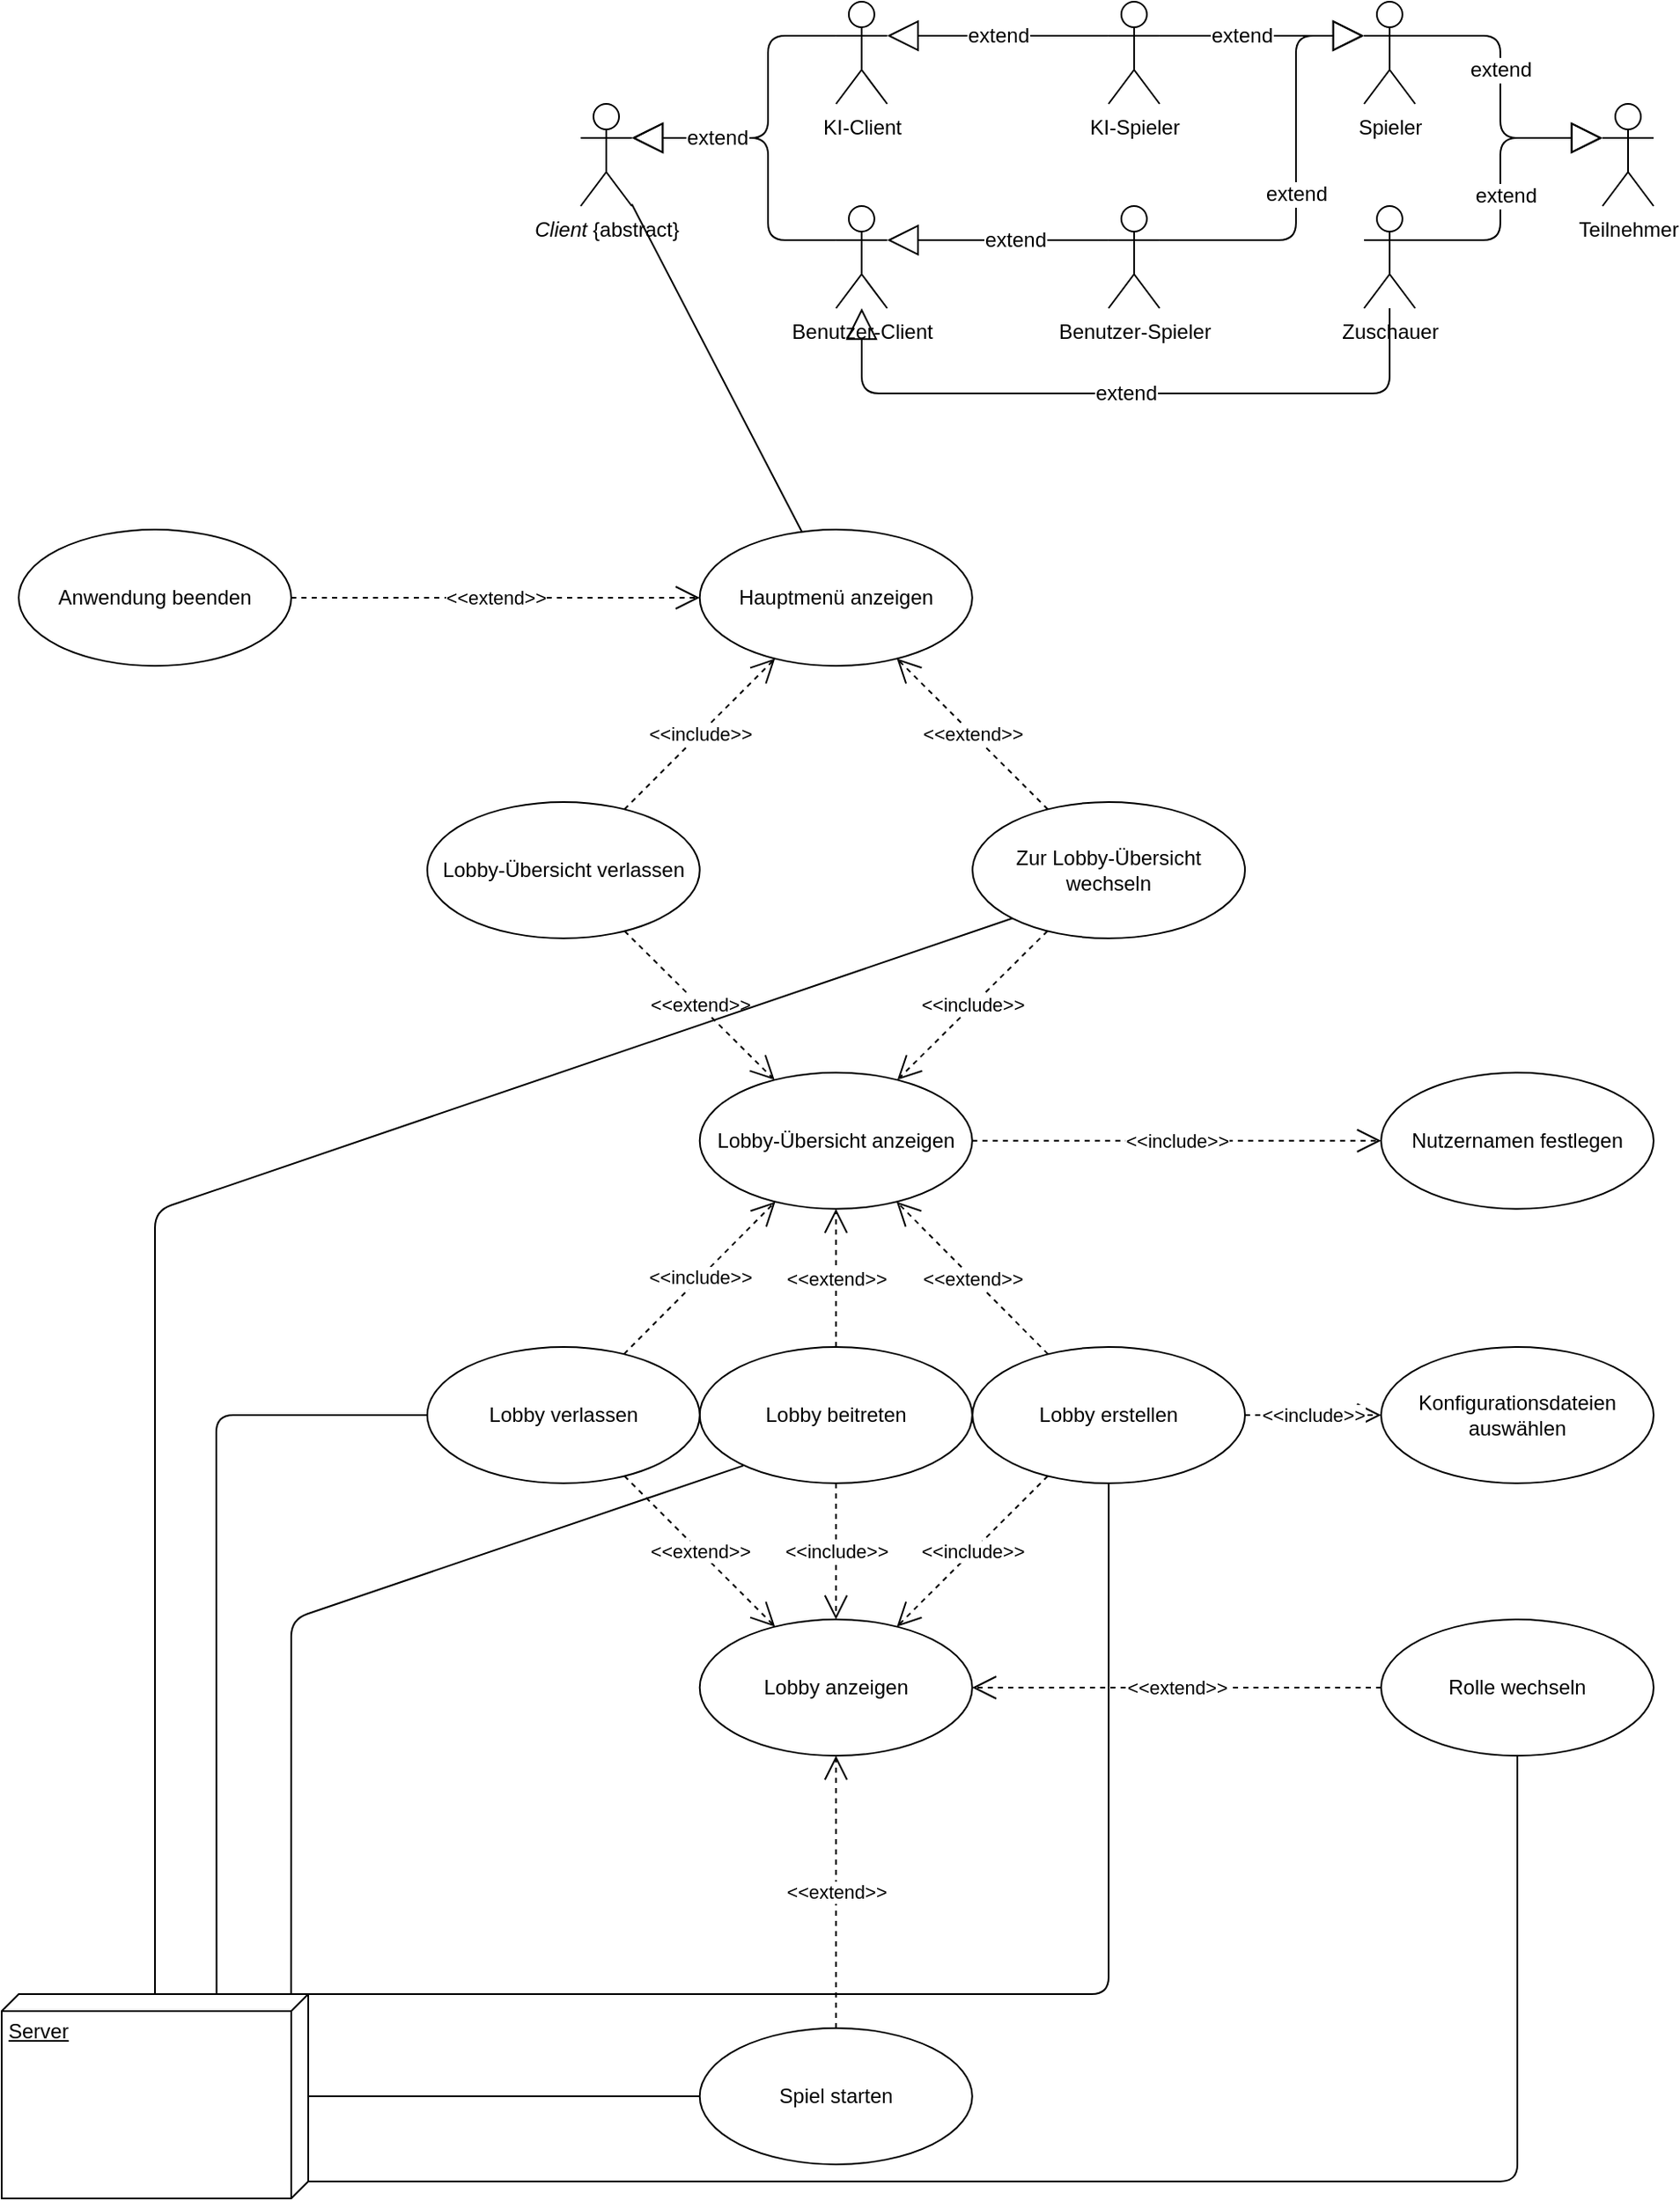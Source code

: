<mxfile version="12.4.3" type="device" pages="1"><diagram id="fNcNz7ScYsNSBGG_HcG-" name="Page-1"><mxGraphModel dx="4070" dy="2583" grid="1" gridSize="10" guides="1" tooltips="1" connect="1" arrows="1" fold="1" page="1" pageScale="1" pageWidth="850" pageHeight="1100" math="0" shadow="0"><root><mxCell id="0"/><mxCell id="1" parent="0"/><mxCell id="KA-g2YrS0aApRsHf4mb1-10" value="" style="endArrow=block;endSize=16;endFill=0;html=1;edgeStyle=orthogonalEdgeStyle;" parent="1" source="KA-g2YrS0aApRsHf4mb1-8" target="KA-g2YrS0aApRsHf4mb1-3" edge="1"><mxGeometry width="160" relative="1" as="geometry"><mxPoint x="-500.06" y="-560" as="sourcePoint"/><mxPoint x="-715.06" y="-500" as="targetPoint"/><Array as="points"><mxPoint x="-500.0" y="-490"/><mxPoint x="-500.0" y="-490"/></Array></mxGeometry></mxCell><mxCell id="D1P619oEEQoJISSSELSz-12" value="extend" style="text;html=1;align=center;verticalAlign=middle;resizable=0;points=[];;labelBackgroundColor=#ffffff;" parent="KA-g2YrS0aApRsHf4mb1-10" vertex="1" connectable="0"><mxGeometry x="-0.155" y="3" relative="1" as="geometry"><mxPoint x="0.06" y="-3" as="offset"/></mxGeometry></mxCell><mxCell id="KA-g2YrS0aApRsHf4mb1-5" value="" style="endArrow=block;endSize=16;endFill=0;html=1;edgeStyle=orthogonalEdgeStyle;" parent="1" source="KA-g2YrS0aApRsHf4mb1-3" target="KA-g2YrS0aApRsHf4mb1-1" edge="1"><mxGeometry width="160" relative="1" as="geometry"><mxPoint x="-565.06" y="-460" as="sourcePoint"/><mxPoint x="-780.06" y="-400" as="targetPoint"/><Array as="points"><mxPoint x="-680" y="-490"/><mxPoint x="-680" y="-550"/></Array></mxGeometry></mxCell><mxCell id="SJYXj0TcuxG5FB5g0QER-52" value="Server" style="verticalAlign=top;align=left;spacingTop=8;spacingLeft=2;spacingRight=12;shape=cube;size=10;direction=south;fontStyle=4;html=1;" parent="1" vertex="1"><mxGeometry x="-1130" y="540" width="180" height="120" as="geometry"/></mxCell><mxCell id="wR9OLJGR2vvWVQkZzI70-1" value="Lobby erstellen" style="ellipse;whiteSpace=wrap;html=1;" parent="1" vertex="1"><mxGeometry x="-559.94" y="160" width="160" height="80" as="geometry"/></mxCell><mxCell id="wR9OLJGR2vvWVQkZzI70-2" value="Hauptmenü anzeigen" style="ellipse;whiteSpace=wrap;html=1;" parent="1" vertex="1"><mxGeometry x="-720.12" y="-320" width="160" height="80" as="geometry"/></mxCell><mxCell id="wR9OLJGR2vvWVQkZzI70-4" value="Lobby-Übersicht anzeigen" style="ellipse;whiteSpace=wrap;html=1;" parent="1" vertex="1"><mxGeometry x="-720.12" y="-1.12" width="160" height="80" as="geometry"/></mxCell><mxCell id="wR9OLJGR2vvWVQkZzI70-5" value="Lobby anzeigen" style="ellipse;whiteSpace=wrap;html=1;" parent="1" vertex="1"><mxGeometry x="-720.12" y="320" width="160" height="80" as="geometry"/></mxCell><mxCell id="wR9OLJGR2vvWVQkZzI70-6" value="Lobby beitreten" style="ellipse;whiteSpace=wrap;html=1;" parent="1" vertex="1"><mxGeometry x="-720.12" y="160" width="160" height="80" as="geometry"/></mxCell><mxCell id="wR9OLJGR2vvWVQkZzI70-7" value="&amp;lt;&amp;lt;include&amp;gt;&amp;gt;" style="endArrow=open;endSize=12;dashed=1;html=1;" parent="1" source="wR9OLJGR2vvWVQkZzI70-1" target="wR9OLJGR2vvWVQkZzI70-5" edge="1"><mxGeometry width="160" relative="1" as="geometry"><mxPoint x="-670" y="620" as="sourcePoint"/><mxPoint x="-510" y="620" as="targetPoint"/></mxGeometry></mxCell><mxCell id="wR9OLJGR2vvWVQkZzI70-8" value="&amp;lt;&amp;lt;include&amp;gt;&amp;gt;" style="endArrow=open;endSize=12;dashed=1;html=1;" parent="1" source="wR9OLJGR2vvWVQkZzI70-6" target="wR9OLJGR2vvWVQkZzI70-5" edge="1"><mxGeometry width="160" relative="1" as="geometry"><mxPoint x="-678.684" y="533.116" as="sourcePoint"/><mxPoint x="-601.335" y="511.867" as="targetPoint"/></mxGeometry></mxCell><mxCell id="wR9OLJGR2vvWVQkZzI70-9" value="Lobby verlassen" style="ellipse;whiteSpace=wrap;html=1;" parent="1" vertex="1"><mxGeometry x="-880.12" y="160" width="160" height="80" as="geometry"/></mxCell><mxCell id="wR9OLJGR2vvWVQkZzI70-11" value="&amp;lt;&amp;lt;extend&amp;gt;&amp;gt;" style="endArrow=open;endSize=12;dashed=1;html=1;" parent="1" source="wR9OLJGR2vvWVQkZzI70-9" target="wR9OLJGR2vvWVQkZzI70-5" edge="1"><mxGeometry width="160" relative="1" as="geometry"><mxPoint x="-520.004" y="814.996" as="sourcePoint"/><mxPoint x="-332.478" y="782.638" as="targetPoint"/></mxGeometry></mxCell><mxCell id="wR9OLJGR2vvWVQkZzI70-12" value="&amp;lt;&amp;lt;include&amp;gt;&amp;gt;" style="endArrow=open;endSize=12;dashed=1;html=1;" parent="1" source="wR9OLJGR2vvWVQkZzI70-9" target="wR9OLJGR2vvWVQkZzI70-4" edge="1"><mxGeometry width="160" relative="1" as="geometry"><mxPoint x="69.996" y="-107.644" as="sourcePoint"/><mxPoint x="257.522" y="-140.002" as="targetPoint"/></mxGeometry></mxCell><mxCell id="wR9OLJGR2vvWVQkZzI70-13" value="Lobby-Übersicht verlassen" style="ellipse;whiteSpace=wrap;html=1;" parent="1" vertex="1"><mxGeometry x="-880.12" y="-160" width="160" height="80" as="geometry"/></mxCell><mxCell id="wR9OLJGR2vvWVQkZzI70-14" value="&amp;lt;&amp;lt;include&amp;gt;&amp;gt;" style="endArrow=open;endSize=12;dashed=1;html=1;" parent="1" source="wR9OLJGR2vvWVQkZzI70-13" target="wR9OLJGR2vvWVQkZzI70-2" edge="1"><mxGeometry width="160" relative="1" as="geometry"><mxPoint x="-817.827" y="-48.186" as="sourcePoint"/><mxPoint x="-940.001" y="-139.998" as="targetPoint"/></mxGeometry></mxCell><mxCell id="wR9OLJGR2vvWVQkZzI70-15" value="&amp;lt;&amp;lt;extend&amp;gt;&amp;gt;" style="endArrow=open;endSize=12;dashed=1;html=1;" parent="1" source="wR9OLJGR2vvWVQkZzI70-13" target="wR9OLJGR2vvWVQkZzI70-4" edge="1"><mxGeometry width="160" relative="1" as="geometry"><mxPoint x="-820" y="110" as="sourcePoint"/><mxPoint x="-990" y="110" as="targetPoint"/></mxGeometry></mxCell><mxCell id="wR9OLJGR2vvWVQkZzI70-16" value="Anwendung beenden" style="ellipse;whiteSpace=wrap;html=1;" parent="1" vertex="1"><mxGeometry x="-1120" y="-320" width="160" height="80" as="geometry"/></mxCell><mxCell id="wR9OLJGR2vvWVQkZzI70-17" value="&amp;lt;&amp;lt;extend&amp;gt;&amp;gt;" style="endArrow=open;endSize=12;dashed=1;html=1;" parent="1" source="wR9OLJGR2vvWVQkZzI70-16" target="wR9OLJGR2vvWVQkZzI70-2" edge="1"><mxGeometry width="160" relative="1" as="geometry"><mxPoint x="-1279.999" y="-430.001" as="sourcePoint"/><mxPoint x="-1208.864" y="-307.25" as="targetPoint"/></mxGeometry></mxCell><mxCell id="wR9OLJGR2vvWVQkZzI70-18" value="Spiel starten" style="ellipse;whiteSpace=wrap;html=1;" parent="1" vertex="1"><mxGeometry x="-720.12" y="560" width="160" height="80" as="geometry"/></mxCell><mxCell id="wR9OLJGR2vvWVQkZzI70-19" value="&amp;lt;&amp;lt;extend&amp;gt;&amp;gt;" style="endArrow=open;endSize=12;dashed=1;html=1;" parent="1" source="wR9OLJGR2vvWVQkZzI70-18" target="wR9OLJGR2vvWVQkZzI70-5" edge="1"><mxGeometry width="160" relative="1" as="geometry"><mxPoint x="-240" y="735" as="sourcePoint"/><mxPoint x="-410" y="735" as="targetPoint"/></mxGeometry></mxCell><mxCell id="wR9OLJGR2vvWVQkZzI70-20" value="Rolle wechseln" style="ellipse;whiteSpace=wrap;html=1;" parent="1" vertex="1"><mxGeometry x="-320" y="320" width="160" height="80" as="geometry"/></mxCell><mxCell id="wR9OLJGR2vvWVQkZzI70-21" value="&amp;lt;&amp;lt;extend&amp;gt;&amp;gt;" style="endArrow=open;endSize=12;dashed=1;html=1;" parent="1" source="wR9OLJGR2vvWVQkZzI70-20" target="wR9OLJGR2vvWVQkZzI70-5" edge="1"><mxGeometry width="160" relative="1" as="geometry"><mxPoint x="-471.999" y="888.842" as="sourcePoint"/><mxPoint x="-535.999" y="814.997" as="targetPoint"/></mxGeometry></mxCell><mxCell id="wR9OLJGR2vvWVQkZzI70-22" value="Konfigurationsdateien auswählen" style="ellipse;whiteSpace=wrap;html=1;" parent="1" vertex="1"><mxGeometry x="-320" y="160" width="160" height="80" as="geometry"/></mxCell><mxCell id="wR9OLJGR2vvWVQkZzI70-23" value="&amp;lt;&amp;lt;include&amp;gt;&amp;gt;" style="endArrow=open;endSize=12;dashed=1;html=1;" parent="1" source="wR9OLJGR2vvWVQkZzI70-1" target="wR9OLJGR2vvWVQkZzI70-22" edge="1"><mxGeometry width="160" relative="1" as="geometry"><mxPoint x="-870" y="678.62" as="sourcePoint"/><mxPoint x="-646.198" y="574.998" as="targetPoint"/></mxGeometry></mxCell><mxCell id="wR9OLJGR2vvWVQkZzI70-24" value="Nutzernamen festlegen" style="ellipse;whiteSpace=wrap;html=1;" parent="1" vertex="1"><mxGeometry x="-320.0" y="-1.12" width="160" height="80" as="geometry"/></mxCell><mxCell id="wR9OLJGR2vvWVQkZzI70-25" value="&amp;lt;&amp;lt;include&amp;gt;&amp;gt;" style="endArrow=open;endSize=12;dashed=1;html=1;" parent="1" source="wR9OLJGR2vvWVQkZzI70-4" target="wR9OLJGR2vvWVQkZzI70-24" edge="1"><mxGeometry width="160" relative="1" as="geometry"><mxPoint x="-712" y="420" as="sourcePoint"/><mxPoint x="-712" y="230" as="targetPoint"/></mxGeometry></mxCell><mxCell id="wR9OLJGR2vvWVQkZzI70-26" value="Zur Lobby-Übersicht wechseln" style="ellipse;whiteSpace=wrap;html=1;" parent="1" vertex="1"><mxGeometry x="-559.94" y="-160" width="160" height="80" as="geometry"/></mxCell><mxCell id="wR9OLJGR2vvWVQkZzI70-27" value="&amp;lt;&amp;lt;extend&amp;gt;&amp;gt;" style="endArrow=open;endSize=12;dashed=1;html=1;" parent="1" source="wR9OLJGR2vvWVQkZzI70-26" target="wR9OLJGR2vvWVQkZzI70-2" edge="1"><mxGeometry width="160" relative="1" as="geometry"><mxPoint x="-1040" y="-65" as="sourcePoint"/><mxPoint x="-960" y="-160" as="targetPoint"/></mxGeometry></mxCell><mxCell id="wR9OLJGR2vvWVQkZzI70-28" value="&amp;lt;&amp;lt;include&amp;gt;&amp;gt;" style="endArrow=open;endSize=12;dashed=1;html=1;" parent="1" source="wR9OLJGR2vvWVQkZzI70-26" target="wR9OLJGR2vvWVQkZzI70-4" edge="1"><mxGeometry width="160" relative="1" as="geometry"><mxPoint x="-830" y="40" as="sourcePoint"/><mxPoint x="-950" y="40" as="targetPoint"/></mxGeometry></mxCell><mxCell id="wR9OLJGR2vvWVQkZzI70-29" value="&amp;lt;&amp;lt;extend&amp;gt;&amp;gt;" style="endArrow=open;endSize=12;dashed=1;html=1;" parent="1" source="wR9OLJGR2vvWVQkZzI70-1" target="wR9OLJGR2vvWVQkZzI70-4" edge="1"><mxGeometry width="160" relative="1" as="geometry"><mxPoint x="-454.786" y="-80.15" as="sourcePoint"/><mxPoint x="-385.22" y="-169.85" as="targetPoint"/></mxGeometry></mxCell><mxCell id="wR9OLJGR2vvWVQkZzI70-30" value="&amp;lt;&amp;lt;extend&amp;gt;&amp;gt;" style="endArrow=open;endSize=12;dashed=1;html=1;" parent="1" source="wR9OLJGR2vvWVQkZzI70-6" target="wR9OLJGR2vvWVQkZzI70-4" edge="1"><mxGeometry width="160" relative="1" as="geometry"><mxPoint x="70.004" y="-110.3" as="sourcePoint"/><mxPoint x="139.57" y="-200.0" as="targetPoint"/></mxGeometry></mxCell><mxCell id="KA-g2YrS0aApRsHf4mb1-1" value="&lt;i&gt;Client&lt;/i&gt; {abstract}" style="shape=umlActor;verticalLabelPosition=bottom;labelBackgroundColor=#ffffff;verticalAlign=top;html=1;outlineConnect=0;" parent="1" vertex="1"><mxGeometry x="-790" y="-570" width="30" height="60" as="geometry"/></mxCell><mxCell id="KA-g2YrS0aApRsHf4mb1-2" value="KI-Client" style="shape=umlActor;verticalLabelPosition=bottom;labelBackgroundColor=#ffffff;verticalAlign=top;html=1;outlineConnect=0;" parent="1" vertex="1"><mxGeometry x="-640.06" y="-630" width="30" height="60" as="geometry"/></mxCell><mxCell id="KA-g2YrS0aApRsHf4mb1-3" value="Benutzer-Client" style="shape=umlActor;verticalLabelPosition=bottom;labelBackgroundColor=#ffffff;verticalAlign=top;html=1;outlineConnect=0;" parent="1" vertex="1"><mxGeometry x="-640.06" y="-510" width="30" height="60" as="geometry"/></mxCell><mxCell id="KA-g2YrS0aApRsHf4mb1-4" value="&lt;font style=&quot;font-size: 12px&quot;&gt;extend&lt;/font&gt;" style="endArrow=block;endSize=16;endFill=0;html=1;edgeStyle=orthogonalEdgeStyle;" parent="1" source="KA-g2YrS0aApRsHf4mb1-2" target="KA-g2YrS0aApRsHf4mb1-1" edge="1"><mxGeometry x="0.445" width="160" relative="1" as="geometry"><mxPoint x="-610.06" y="-410" as="sourcePoint"/><mxPoint x="-610.06" y="-730" as="targetPoint"/><Array as="points"><mxPoint x="-680" y="-610"/><mxPoint x="-680" y="-550"/></Array><mxPoint as="offset"/></mxGeometry></mxCell><mxCell id="KA-g2YrS0aApRsHf4mb1-6" value="KI-Spieler" style="shape=umlActor;verticalLabelPosition=bottom;labelBackgroundColor=#ffffff;verticalAlign=top;html=1;outlineConnect=0;" parent="1" vertex="1"><mxGeometry x="-480.06" y="-630" width="30" height="60" as="geometry"/></mxCell><mxCell id="KA-g2YrS0aApRsHf4mb1-7" value="Teilnehmer" style="shape=umlActor;verticalLabelPosition=bottom;labelBackgroundColor=#ffffff;verticalAlign=top;html=1;outlineConnect=0;" parent="1" vertex="1"><mxGeometry x="-190.0" y="-570" width="30" height="60" as="geometry"/></mxCell><mxCell id="KA-g2YrS0aApRsHf4mb1-8" value="Benutzer-Spieler" style="shape=umlActor;verticalLabelPosition=bottom;labelBackgroundColor=#ffffff;verticalAlign=top;html=1;outlineConnect=0;" parent="1" vertex="1"><mxGeometry x="-480.06" y="-510" width="30" height="60" as="geometry"/></mxCell><mxCell id="KA-g2YrS0aApRsHf4mb1-9" value="Zuschauer" style="shape=umlActor;verticalLabelPosition=bottom;labelBackgroundColor=#ffffff;verticalAlign=top;html=1;outlineConnect=0;" parent="1" vertex="1"><mxGeometry x="-330.0" y="-510" width="30" height="60" as="geometry"/></mxCell><mxCell id="KA-g2YrS0aApRsHf4mb1-11" value="&lt;font style=&quot;font-size: 12px&quot;&gt;extend&lt;/font&gt;" style="endArrow=block;endSize=16;endFill=0;html=1;edgeStyle=orthogonalEdgeStyle;" parent="1" source="KA-g2YrS0aApRsHf4mb1-9" target="KA-g2YrS0aApRsHf4mb1-3" edge="1"><mxGeometry width="160" relative="1" as="geometry"><mxPoint x="-490.06" y="-550" as="sourcePoint"/><mxPoint x="-705.06" y="-490" as="targetPoint"/><Array as="points"><mxPoint x="-315.0" y="-400"/><mxPoint x="-625" y="-400"/></Array></mxGeometry></mxCell><mxCell id="KA-g2YrS0aApRsHf4mb1-12" value="&lt;font style=&quot;font-size: 12px&quot;&gt;extend&lt;/font&gt;" style="endArrow=block;endSize=16;endFill=0;html=1;edgeStyle=orthogonalEdgeStyle;" parent="1" source="KA-g2YrS0aApRsHf4mb1-6" target="KA-g2YrS0aApRsHf4mb1-2" edge="1"><mxGeometry width="160" relative="1" as="geometry"><mxPoint x="-480.06" y="-540" as="sourcePoint"/><mxPoint x="-695.06" y="-480" as="targetPoint"/><Array as="points"><mxPoint x="-520" y="-610"/><mxPoint x="-520" y="-610"/></Array></mxGeometry></mxCell><mxCell id="KA-g2YrS0aApRsHf4mb1-13" value="" style="endArrow=block;endSize=16;endFill=0;html=1;edgeStyle=orthogonalEdgeStyle;" parent="1" source="KA-g2YrS0aApRsHf4mb1-8" target="D1P619oEEQoJISSSELSz-1" edge="1"><mxGeometry width="160" relative="1" as="geometry"><mxPoint x="-70.06" y="-340" as="sourcePoint"/><mxPoint x="-240.06" y="-350" as="targetPoint"/><Array as="points"><mxPoint x="-370.0" y="-490"/><mxPoint x="-370.0" y="-610"/></Array></mxGeometry></mxCell><mxCell id="D1P619oEEQoJISSSELSz-6" value="extend" style="text;html=1;align=center;verticalAlign=middle;resizable=0;points=[];;labelBackgroundColor=#ffffff;" parent="KA-g2YrS0aApRsHf4mb1-13" vertex="1" connectable="0"><mxGeometry x="-0.11" relative="1" as="geometry"><mxPoint as="offset"/></mxGeometry></mxCell><mxCell id="KA-g2YrS0aApRsHf4mb1-14" value="" style="endArrow=block;endSize=16;endFill=0;html=1;edgeStyle=orthogonalEdgeStyle;" parent="1" source="KA-g2YrS0aApRsHf4mb1-9" target="KA-g2YrS0aApRsHf4mb1-7" edge="1"><mxGeometry width="160" relative="1" as="geometry"><mxPoint x="-70.06" y="-670" as="sourcePoint"/><mxPoint x="-240.06" y="-430" as="targetPoint"/><Array as="points"><mxPoint x="-250.0" y="-490"/><mxPoint x="-250.0" y="-550"/></Array></mxGeometry></mxCell><mxCell id="D1P619oEEQoJISSSELSz-7" value="extend" style="text;html=1;align=center;verticalAlign=middle;resizable=0;points=[];;labelBackgroundColor=#ffffff;" parent="KA-g2YrS0aApRsHf4mb1-14" vertex="1" connectable="0"><mxGeometry x="0.092" y="-3" relative="1" as="geometry"><mxPoint y="17" as="offset"/></mxGeometry></mxCell><mxCell id="KA-g2YrS0aApRsHf4mb1-15" value="&lt;font style=&quot;font-size: 12px&quot;&gt;extend&lt;/font&gt;" style="endArrow=block;endSize=16;endFill=0;html=1;edgeStyle=orthogonalEdgeStyle;" parent="1" source="KA-g2YrS0aApRsHf4mb1-6" target="D1P619oEEQoJISSSELSz-1" edge="1"><mxGeometry x="-0.2" width="160" relative="1" as="geometry"><mxPoint x="159.94" y="-410" as="sourcePoint"/><mxPoint x="-305.06" y="-630" as="targetPoint"/><Array as="points"><mxPoint x="-440.0" y="-610"/><mxPoint x="-440.0" y="-610"/></Array><mxPoint as="offset"/></mxGeometry></mxCell><mxCell id="D1P619oEEQoJISSSELSz-5" style="edgeStyle=orthogonalEdgeStyle;rounded=1;orthogonalLoop=1;jettySize=auto;html=1;endArrow=block;endFill=0;endSize=16;" parent="1" source="D1P619oEEQoJISSSELSz-1" target="KA-g2YrS0aApRsHf4mb1-7" edge="1"><mxGeometry relative="1" as="geometry"><mxPoint x="-200.0" y="-630" as="sourcePoint"/><mxPoint x="-250.0" y="-670" as="targetPoint"/><Array as="points"><mxPoint x="-250.0" y="-610"/><mxPoint x="-250.0" y="-550"/></Array></mxGeometry></mxCell><mxCell id="D1P619oEEQoJISSSELSz-8" value="extend" style="text;html=1;align=center;verticalAlign=middle;resizable=0;points=[];;labelBackgroundColor=#ffffff;" parent="D1P619oEEQoJISSSELSz-5" vertex="1" connectable="0"><mxGeometry x="-0.391" y="-8" relative="1" as="geometry"><mxPoint x="8" y="18" as="offset"/></mxGeometry></mxCell><mxCell id="D1P619oEEQoJISSSELSz-1" value="Spieler" style="shape=umlActor;verticalLabelPosition=bottom;labelBackgroundColor=#ffffff;verticalAlign=top;html=1;outlineConnect=0;" parent="1" vertex="1"><mxGeometry x="-330.0" y="-630" width="30" height="60" as="geometry"/></mxCell><mxCell id="h4E_hmJslGG6XtgoR09G-1" value="" style="endArrow=none;html=1;" edge="1" parent="1" source="wR9OLJGR2vvWVQkZzI70-2" target="KA-g2YrS0aApRsHf4mb1-1"><mxGeometry width="50" height="50" relative="1" as="geometry"><mxPoint x="-900.06" y="-420" as="sourcePoint"/><mxPoint x="-850.06" y="-470" as="targetPoint"/></mxGeometry></mxCell><mxCell id="h4E_hmJslGG6XtgoR09G-3" value="" style="endArrow=none;html=1;exitX=0;exitY=1;exitDx=0;exitDy=0;" edge="1" parent="1" source="wR9OLJGR2vvWVQkZzI70-26" target="SJYXj0TcuxG5FB5g0QER-52"><mxGeometry width="50" height="50" relative="1" as="geometry"><mxPoint x="-1020" y="240" as="sourcePoint"/><mxPoint x="-970" y="190" as="targetPoint"/><Array as="points"><mxPoint x="-1040" y="80"/></Array></mxGeometry></mxCell><mxCell id="h4E_hmJslGG6XtgoR09G-4" value="" style="endArrow=none;html=1;entryX=0;entryY=0.056;entryDx=0;entryDy=0;entryPerimeter=0;exitX=0.16;exitY=0.871;exitDx=0;exitDy=0;exitPerimeter=0;" edge="1" parent="1" source="wR9OLJGR2vvWVQkZzI70-6" target="SJYXj0TcuxG5FB5g0QER-52"><mxGeometry width="50" height="50" relative="1" as="geometry"><mxPoint x="-694" y="240" as="sourcePoint"/><mxPoint x="-970" y="490" as="targetPoint"/><Array as="points"><mxPoint x="-960" y="320"/></Array></mxGeometry></mxCell><mxCell id="h4E_hmJslGG6XtgoR09G-5" value="" style="endArrow=none;html=1;" edge="1" parent="1" source="wR9OLJGR2vvWVQkZzI70-18" target="SJYXj0TcuxG5FB5g0QER-52"><mxGeometry width="50" height="50" relative="1" as="geometry"><mxPoint x="-870" y="380" as="sourcePoint"/><mxPoint x="-1070" y="660" as="targetPoint"/></mxGeometry></mxCell><mxCell id="h4E_hmJslGG6XtgoR09G-6" value="" style="endArrow=none;html=1;exitX=0;exitY=0;exitDx=110.0;exitDy=0;exitPerimeter=0;" edge="1" parent="1" source="SJYXj0TcuxG5FB5g0QER-52" target="wR9OLJGR2vvWVQkZzI70-20"><mxGeometry width="50" height="50" relative="1" as="geometry"><mxPoint x="-1120" y="710" as="sourcePoint"/><mxPoint x="-1070" y="660" as="targetPoint"/><Array as="points"><mxPoint x="-240" y="650"/></Array></mxGeometry></mxCell><mxCell id="h4E_hmJslGG6XtgoR09G-7" value="" style="endArrow=none;html=1;exitX=0;exitY=0;exitDx=0;exitDy=0;exitPerimeter=0;" edge="1" parent="1" source="SJYXj0TcuxG5FB5g0QER-52" target="wR9OLJGR2vvWVQkZzI70-1"><mxGeometry width="50" height="50" relative="1" as="geometry"><mxPoint x="-1120" y="710" as="sourcePoint"/><mxPoint x="-1070" y="660" as="targetPoint"/><Array as="points"><mxPoint x="-480" y="540"/></Array></mxGeometry></mxCell><mxCell id="h4E_hmJslGG6XtgoR09G-8" value="" style="endArrow=none;html=1;entryX=0.004;entryY=0.299;entryDx=0;entryDy=0;entryPerimeter=0;" edge="1" parent="1" source="wR9OLJGR2vvWVQkZzI70-9" target="SJYXj0TcuxG5FB5g0QER-52"><mxGeometry width="50" height="50" relative="1" as="geometry"><mxPoint x="-1120" y="710" as="sourcePoint"/><mxPoint x="-1070" y="660" as="targetPoint"/><Array as="points"><mxPoint x="-1004" y="200"/></Array></mxGeometry></mxCell></root></mxGraphModel></diagram></mxfile>
